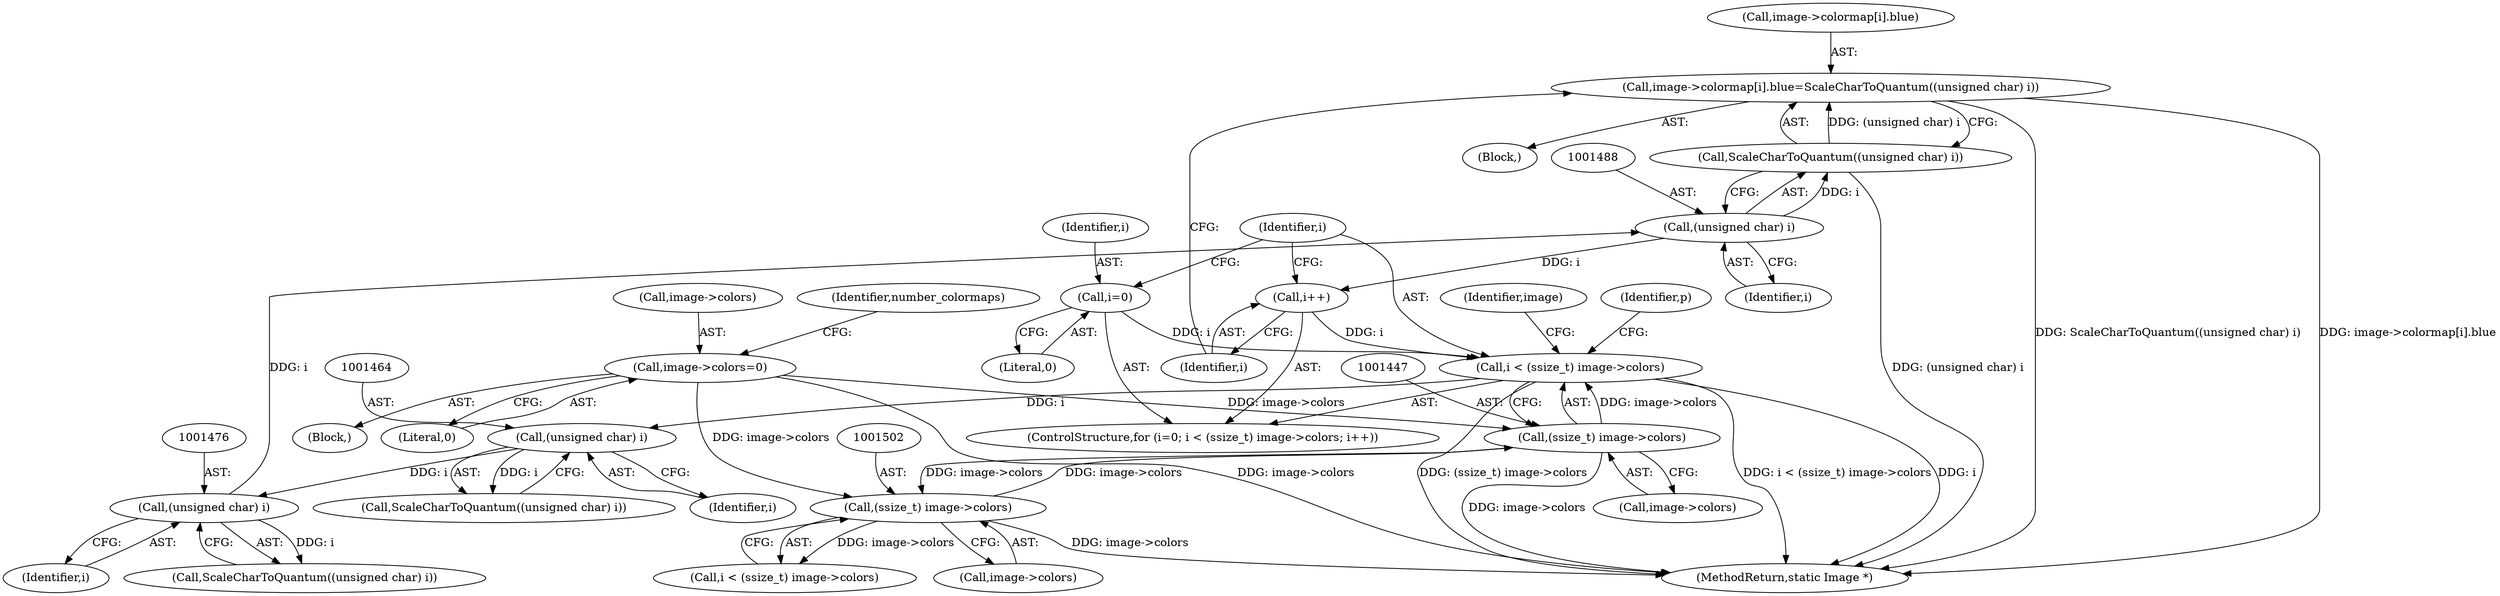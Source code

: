 digraph "0_ImageMagick_7fdf9ea808caa3c81a0eb42656e5fafc59084198@array" {
"1001478" [label="(Call,image->colormap[i].blue=ScaleCharToQuantum((unsigned char) i))"];
"1001486" [label="(Call,ScaleCharToQuantum((unsigned char) i))"];
"1001487" [label="(Call,(unsigned char) i)"];
"1001475" [label="(Call,(unsigned char) i)"];
"1001463" [label="(Call,(unsigned char) i)"];
"1001444" [label="(Call,i < (ssize_t) image->colors)"];
"1001451" [label="(Call,i++)"];
"1001441" [label="(Call,i=0)"];
"1001446" [label="(Call,(ssize_t) image->colors)"];
"1001833" [label="(Call,image->colors=0)"];
"1001501" [label="(Call,(ssize_t) image->colors)"];
"1001446" [label="(Call,(ssize_t) image->colors)"];
"1001443" [label="(Literal,0)"];
"1001442" [label="(Identifier,i)"];
"1001453" [label="(Block,)"];
"1001445" [label="(Identifier,i)"];
"1001477" [label="(Identifier,i)"];
"1001489" [label="(Identifier,i)"];
"1001444" [label="(Call,i < (ssize_t) image->colors)"];
"1001451" [label="(Call,i++)"];
"1001479" [label="(Call,image->colormap[i].blue)"];
"1001474" [label="(Call,ScaleCharToQuantum((unsigned char) i))"];
"1001465" [label="(Identifier,i)"];
"1001487" [label="(Call,(unsigned char) i)"];
"1001501" [label="(Call,(ssize_t) image->colors)"];
"1001475" [label="(Call,(unsigned char) i)"];
"1001452" [label="(Identifier,i)"];
"1001503" [label="(Call,image->colors)"];
"1001448" [label="(Call,image->colors)"];
"1001834" [label="(Call,image->colors)"];
"1001840" [label="(Identifier,number_colormaps)"];
"1001837" [label="(Literal,0)"];
"1001653" [label="(Block,)"];
"1001441" [label="(Call,i=0)"];
"1001440" [label="(ControlStructure,for (i=0; i < (ssize_t) image->colors; i++))"];
"1001833" [label="(Call,image->colors=0)"];
"1001458" [label="(Identifier,image)"];
"1001965" [label="(MethodReturn,static Image *)"];
"1001478" [label="(Call,image->colormap[i].blue=ScaleCharToQuantum((unsigned char) i))"];
"1001463" [label="(Call,(unsigned char) i)"];
"1001462" [label="(Call,ScaleCharToQuantum((unsigned char) i))"];
"1001499" [label="(Call,i < (ssize_t) image->colors)"];
"1001486" [label="(Call,ScaleCharToQuantum((unsigned char) i))"];
"1001551" [label="(Identifier,p)"];
"1001478" -> "1001453"  [label="AST: "];
"1001478" -> "1001486"  [label="CFG: "];
"1001479" -> "1001478"  [label="AST: "];
"1001486" -> "1001478"  [label="AST: "];
"1001452" -> "1001478"  [label="CFG: "];
"1001478" -> "1001965"  [label="DDG: ScaleCharToQuantum((unsigned char) i)"];
"1001478" -> "1001965"  [label="DDG: image->colormap[i].blue"];
"1001486" -> "1001478"  [label="DDG: (unsigned char) i"];
"1001486" -> "1001487"  [label="CFG: "];
"1001487" -> "1001486"  [label="AST: "];
"1001486" -> "1001965"  [label="DDG: (unsigned char) i"];
"1001487" -> "1001486"  [label="DDG: i"];
"1001487" -> "1001489"  [label="CFG: "];
"1001488" -> "1001487"  [label="AST: "];
"1001489" -> "1001487"  [label="AST: "];
"1001487" -> "1001451"  [label="DDG: i"];
"1001475" -> "1001487"  [label="DDG: i"];
"1001475" -> "1001474"  [label="AST: "];
"1001475" -> "1001477"  [label="CFG: "];
"1001476" -> "1001475"  [label="AST: "];
"1001477" -> "1001475"  [label="AST: "];
"1001474" -> "1001475"  [label="CFG: "];
"1001475" -> "1001474"  [label="DDG: i"];
"1001463" -> "1001475"  [label="DDG: i"];
"1001463" -> "1001462"  [label="AST: "];
"1001463" -> "1001465"  [label="CFG: "];
"1001464" -> "1001463"  [label="AST: "];
"1001465" -> "1001463"  [label="AST: "];
"1001462" -> "1001463"  [label="CFG: "];
"1001463" -> "1001462"  [label="DDG: i"];
"1001444" -> "1001463"  [label="DDG: i"];
"1001444" -> "1001440"  [label="AST: "];
"1001444" -> "1001446"  [label="CFG: "];
"1001445" -> "1001444"  [label="AST: "];
"1001446" -> "1001444"  [label="AST: "];
"1001458" -> "1001444"  [label="CFG: "];
"1001551" -> "1001444"  [label="CFG: "];
"1001444" -> "1001965"  [label="DDG: i < (ssize_t) image->colors"];
"1001444" -> "1001965"  [label="DDG: i"];
"1001444" -> "1001965"  [label="DDG: (ssize_t) image->colors"];
"1001451" -> "1001444"  [label="DDG: i"];
"1001441" -> "1001444"  [label="DDG: i"];
"1001446" -> "1001444"  [label="DDG: image->colors"];
"1001451" -> "1001440"  [label="AST: "];
"1001451" -> "1001452"  [label="CFG: "];
"1001452" -> "1001451"  [label="AST: "];
"1001445" -> "1001451"  [label="CFG: "];
"1001441" -> "1001440"  [label="AST: "];
"1001441" -> "1001443"  [label="CFG: "];
"1001442" -> "1001441"  [label="AST: "];
"1001443" -> "1001441"  [label="AST: "];
"1001445" -> "1001441"  [label="CFG: "];
"1001446" -> "1001448"  [label="CFG: "];
"1001447" -> "1001446"  [label="AST: "];
"1001448" -> "1001446"  [label="AST: "];
"1001446" -> "1001965"  [label="DDG: image->colors"];
"1001833" -> "1001446"  [label="DDG: image->colors"];
"1001501" -> "1001446"  [label="DDG: image->colors"];
"1001446" -> "1001501"  [label="DDG: image->colors"];
"1001833" -> "1001653"  [label="AST: "];
"1001833" -> "1001837"  [label="CFG: "];
"1001834" -> "1001833"  [label="AST: "];
"1001837" -> "1001833"  [label="AST: "];
"1001840" -> "1001833"  [label="CFG: "];
"1001833" -> "1001965"  [label="DDG: image->colors"];
"1001833" -> "1001501"  [label="DDG: image->colors"];
"1001501" -> "1001499"  [label="AST: "];
"1001501" -> "1001503"  [label="CFG: "];
"1001502" -> "1001501"  [label="AST: "];
"1001503" -> "1001501"  [label="AST: "];
"1001499" -> "1001501"  [label="CFG: "];
"1001501" -> "1001965"  [label="DDG: image->colors"];
"1001501" -> "1001499"  [label="DDG: image->colors"];
}
